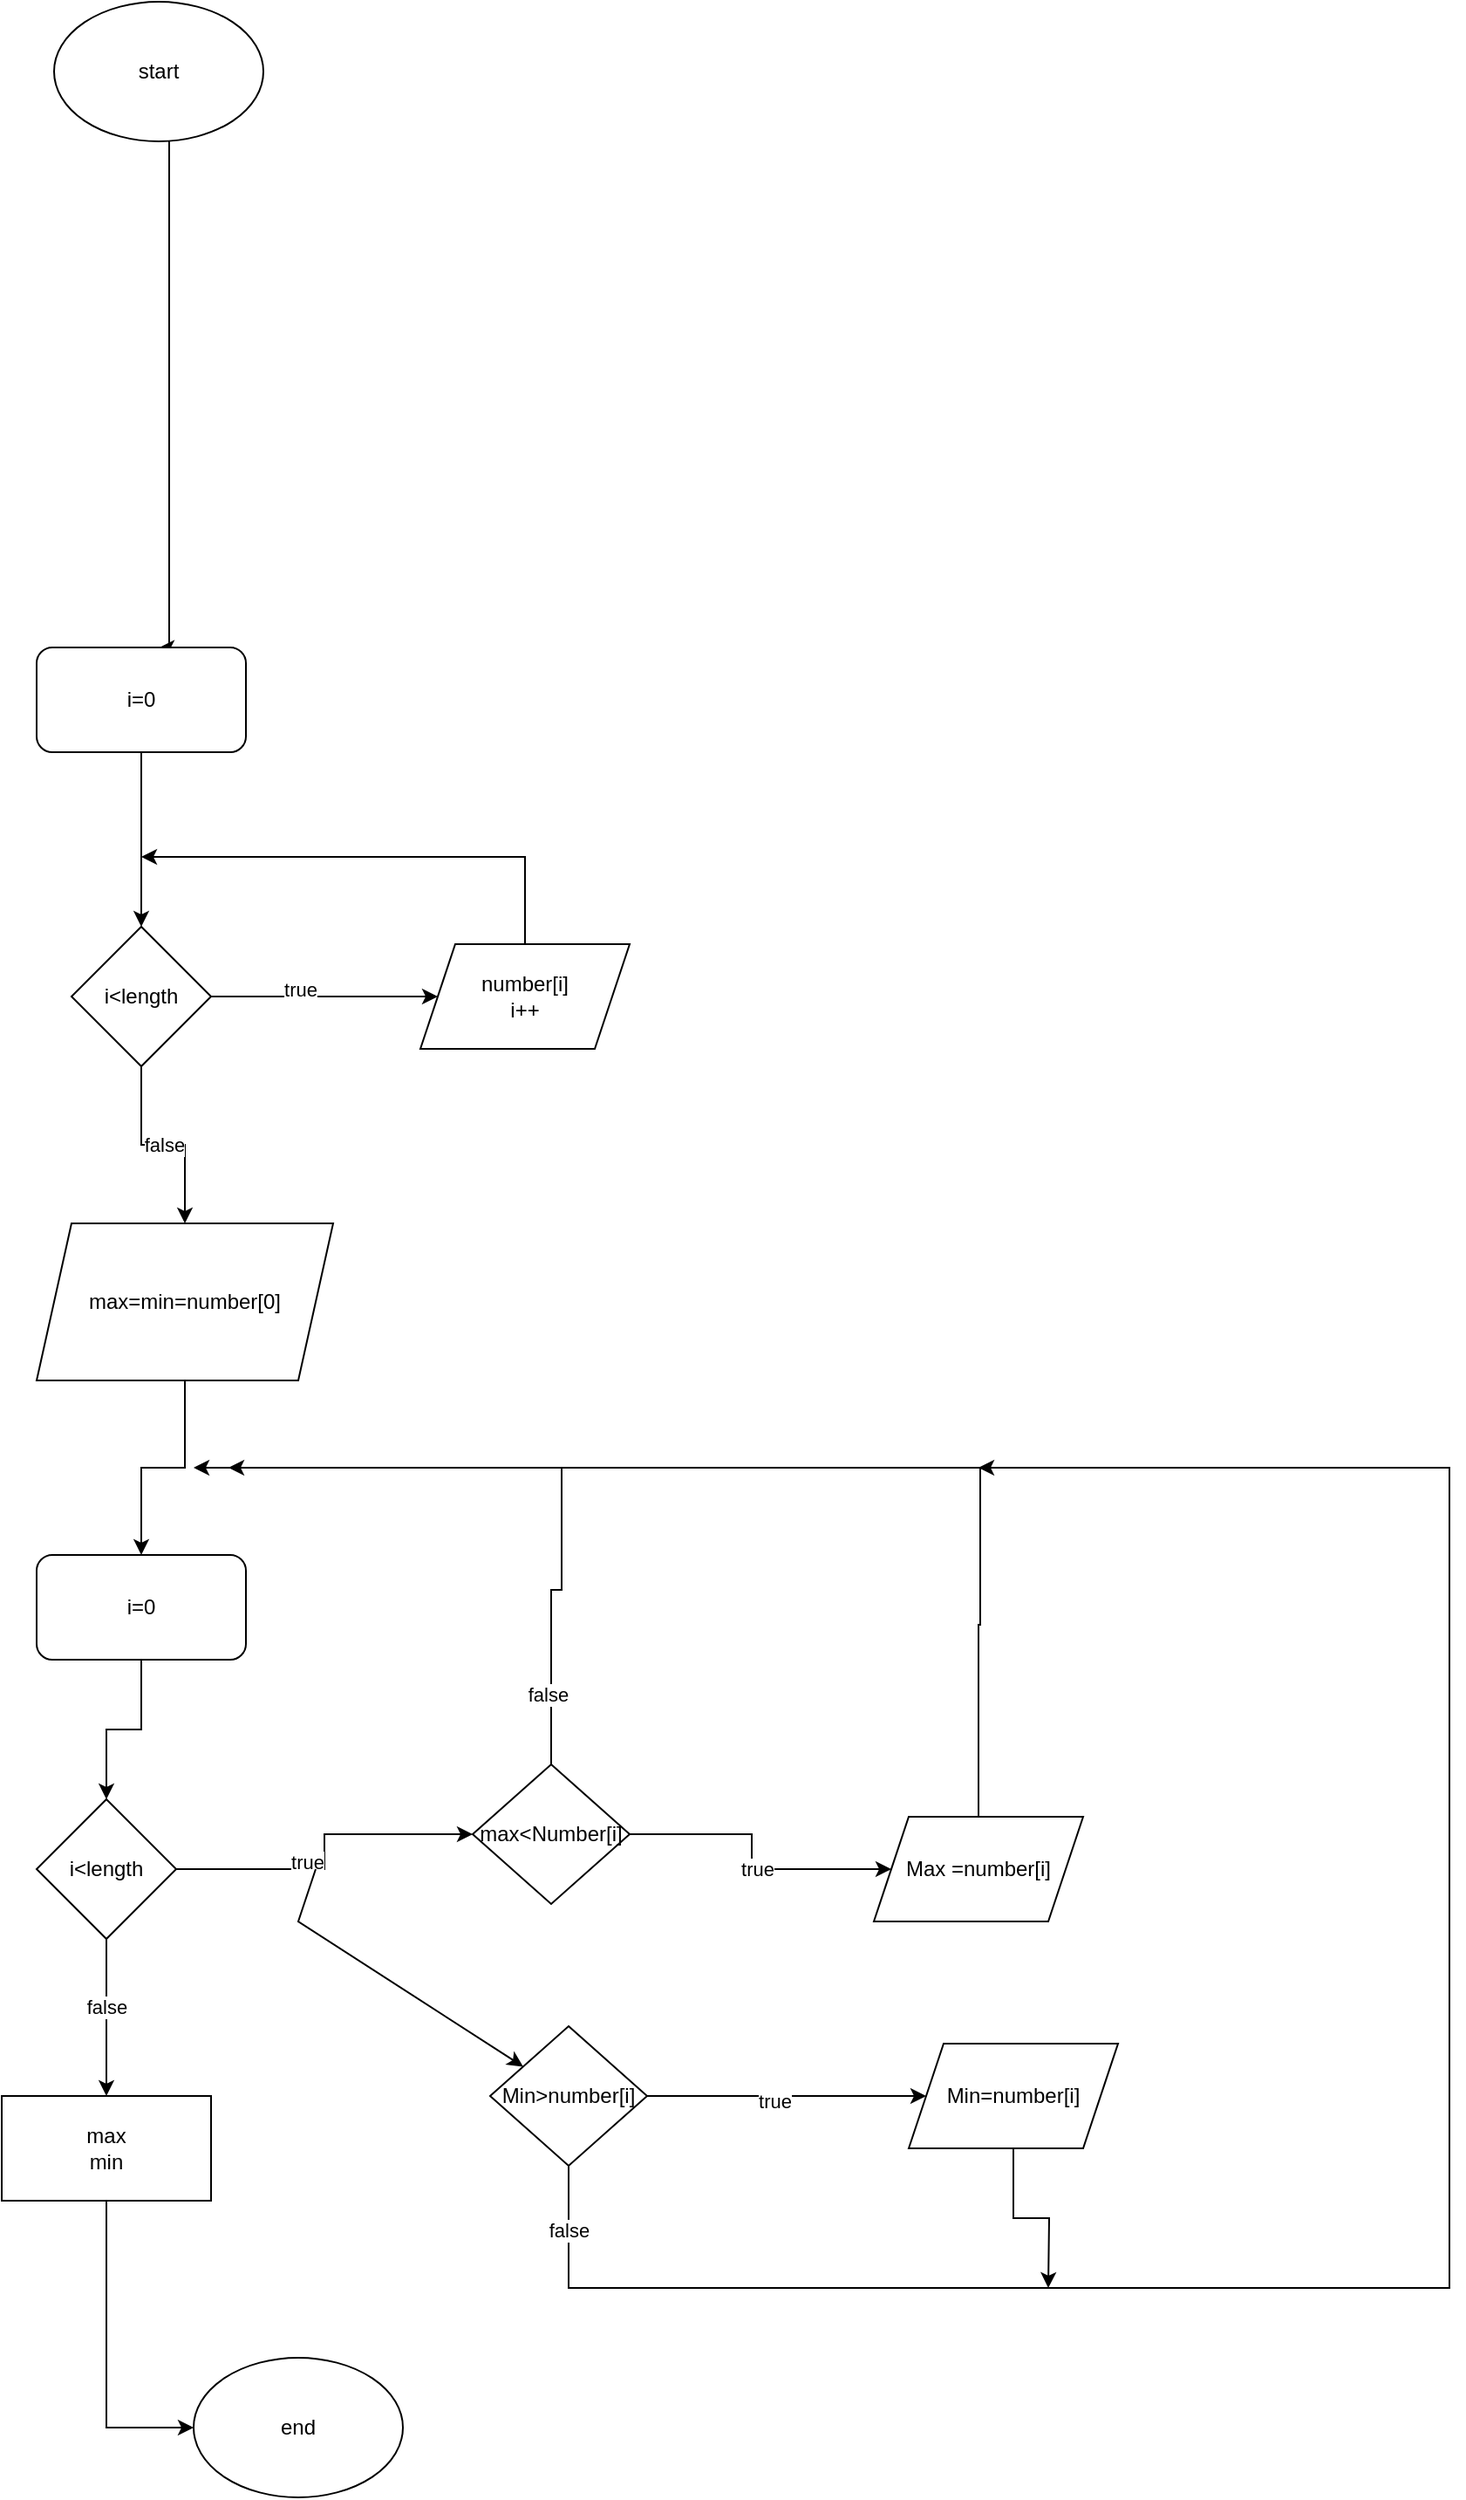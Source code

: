 <mxfile version="22.1.1" type="device">
  <diagram id="C5RBs43oDa-KdzZeNtuy" name="Page-1">
    <mxGraphModel dx="1050" dy="613" grid="1" gridSize="10" guides="1" tooltips="1" connect="1" arrows="1" fold="1" page="1" pageScale="1" pageWidth="827" pageHeight="1169" math="0" shadow="0">
      <root>
        <mxCell id="WIyWlLk6GJQsqaUBKTNV-0" />
        <mxCell id="WIyWlLk6GJQsqaUBKTNV-1" parent="WIyWlLk6GJQsqaUBKTNV-0" />
        <mxCell id="wyx82t_gMOcUA6tYxe7n-2" style="edgeStyle=orthogonalEdgeStyle;rounded=0;orthogonalLoop=1;jettySize=auto;html=1;entryX=0.583;entryY=0.003;entryDx=0;entryDy=0;entryPerimeter=0;" parent="WIyWlLk6GJQsqaUBKTNV-1" source="wyx82t_gMOcUA6tYxe7n-0" target="wyx82t_gMOcUA6tYxe7n-3" edge="1">
          <mxGeometry relative="1" as="geometry">
            <mxPoint x="395" y="485" as="targetPoint" />
            <Array as="points">
              <mxPoint x="396" y="670" />
            </Array>
          </mxGeometry>
        </mxCell>
        <mxCell id="wyx82t_gMOcUA6tYxe7n-0" value="start" style="ellipse;whiteSpace=wrap;html=1;" parent="WIyWlLk6GJQsqaUBKTNV-1" vertex="1">
          <mxGeometry x="330" y="300" width="120" height="80" as="geometry" />
        </mxCell>
        <mxCell id="wyx82t_gMOcUA6tYxe7n-6" style="edgeStyle=orthogonalEdgeStyle;rounded=0;orthogonalLoop=1;jettySize=auto;html=1;entryX=0.5;entryY=0;entryDx=0;entryDy=0;" parent="WIyWlLk6GJQsqaUBKTNV-1" source="wyx82t_gMOcUA6tYxe7n-3" target="wyx82t_gMOcUA6tYxe7n-5" edge="1">
          <mxGeometry relative="1" as="geometry" />
        </mxCell>
        <mxCell id="wyx82t_gMOcUA6tYxe7n-3" value="i=0" style="rounded=1;whiteSpace=wrap;html=1;" parent="WIyWlLk6GJQsqaUBKTNV-1" vertex="1">
          <mxGeometry x="320" y="670" width="120" height="60" as="geometry" />
        </mxCell>
        <mxCell id="wyx82t_gMOcUA6tYxe7n-8" style="edgeStyle=orthogonalEdgeStyle;rounded=0;orthogonalLoop=1;jettySize=auto;html=1;entryX=0;entryY=0.5;entryDx=0;entryDy=0;" parent="WIyWlLk6GJQsqaUBKTNV-1" source="wyx82t_gMOcUA6tYxe7n-5" target="wyx82t_gMOcUA6tYxe7n-7" edge="1">
          <mxGeometry relative="1" as="geometry" />
        </mxCell>
        <mxCell id="wyx82t_gMOcUA6tYxe7n-10" value="true" style="edgeLabel;html=1;align=center;verticalAlign=middle;resizable=0;points=[];" parent="wyx82t_gMOcUA6tYxe7n-8" vertex="1" connectable="0">
          <mxGeometry x="-0.215" y="4" relative="1" as="geometry">
            <mxPoint as="offset" />
          </mxGeometry>
        </mxCell>
        <mxCell id="wyx82t_gMOcUA6tYxe7n-12" value="" style="edgeStyle=orthogonalEdgeStyle;rounded=0;orthogonalLoop=1;jettySize=auto;html=1;" parent="WIyWlLk6GJQsqaUBKTNV-1" source="wyx82t_gMOcUA6tYxe7n-5" target="wyx82t_gMOcUA6tYxe7n-11" edge="1">
          <mxGeometry relative="1" as="geometry" />
        </mxCell>
        <mxCell id="wyx82t_gMOcUA6tYxe7n-13" value="false" style="edgeLabel;html=1;align=center;verticalAlign=middle;resizable=0;points=[];" parent="wyx82t_gMOcUA6tYxe7n-12" vertex="1" connectable="0">
          <mxGeometry relative="1" as="geometry">
            <mxPoint as="offset" />
          </mxGeometry>
        </mxCell>
        <mxCell id="wyx82t_gMOcUA6tYxe7n-5" value="i&amp;lt;length" style="rhombus;whiteSpace=wrap;html=1;" parent="WIyWlLk6GJQsqaUBKTNV-1" vertex="1">
          <mxGeometry x="340" y="830" width="80" height="80" as="geometry" />
        </mxCell>
        <mxCell id="wyx82t_gMOcUA6tYxe7n-9" style="edgeStyle=orthogonalEdgeStyle;rounded=0;orthogonalLoop=1;jettySize=auto;html=1;" parent="WIyWlLk6GJQsqaUBKTNV-1" source="wyx82t_gMOcUA6tYxe7n-7" edge="1">
          <mxGeometry relative="1" as="geometry">
            <mxPoint x="380" y="790" as="targetPoint" />
            <Array as="points">
              <mxPoint x="600" y="790" />
            </Array>
          </mxGeometry>
        </mxCell>
        <mxCell id="wyx82t_gMOcUA6tYxe7n-7" value="number[i]&lt;br&gt;i++" style="shape=parallelogram;perimeter=parallelogramPerimeter;whiteSpace=wrap;html=1;fixedSize=1;" parent="WIyWlLk6GJQsqaUBKTNV-1" vertex="1">
          <mxGeometry x="540" y="840" width="120" height="60" as="geometry" />
        </mxCell>
        <mxCell id="wyx82t_gMOcUA6tYxe7n-20" style="edgeStyle=orthogonalEdgeStyle;rounded=0;orthogonalLoop=1;jettySize=auto;html=1;entryX=0.5;entryY=0;entryDx=0;entryDy=0;" parent="WIyWlLk6GJQsqaUBKTNV-1" source="wyx82t_gMOcUA6tYxe7n-11" target="wyx82t_gMOcUA6tYxe7n-19" edge="1">
          <mxGeometry relative="1" as="geometry" />
        </mxCell>
        <mxCell id="wyx82t_gMOcUA6tYxe7n-11" value="max=min=number[0]" style="shape=parallelogram;perimeter=parallelogramPerimeter;whiteSpace=wrap;html=1;fixedSize=1;" parent="WIyWlLk6GJQsqaUBKTNV-1" vertex="1">
          <mxGeometry x="320" y="1000" width="170" height="90" as="geometry" />
        </mxCell>
        <mxCell id="wyx82t_gMOcUA6tYxe7n-14" style="edgeStyle=orthogonalEdgeStyle;rounded=0;orthogonalLoop=1;jettySize=auto;html=1;entryX=0;entryY=0.5;entryDx=0;entryDy=0;" parent="WIyWlLk6GJQsqaUBKTNV-1" source="wyx82t_gMOcUA6tYxe7n-16" target="wyx82t_gMOcUA6tYxe7n-22" edge="1">
          <mxGeometry relative="1" as="geometry">
            <mxPoint x="560" y="1360" as="targetPoint" />
          </mxGeometry>
        </mxCell>
        <mxCell id="wyx82t_gMOcUA6tYxe7n-15" value="true" style="edgeLabel;html=1;align=center;verticalAlign=middle;resizable=0;points=[];" parent="wyx82t_gMOcUA6tYxe7n-14" vertex="1" connectable="0">
          <mxGeometry x="-0.215" y="4" relative="1" as="geometry">
            <mxPoint as="offset" />
          </mxGeometry>
        </mxCell>
        <mxCell id="wyx82t_gMOcUA6tYxe7n-39" value="" style="edgeStyle=orthogonalEdgeStyle;rounded=0;orthogonalLoop=1;jettySize=auto;html=1;" parent="WIyWlLk6GJQsqaUBKTNV-1" source="wyx82t_gMOcUA6tYxe7n-16" target="wyx82t_gMOcUA6tYxe7n-38" edge="1">
          <mxGeometry relative="1" as="geometry" />
        </mxCell>
        <mxCell id="wyx82t_gMOcUA6tYxe7n-40" value="false" style="edgeLabel;html=1;align=center;verticalAlign=middle;resizable=0;points=[];" parent="wyx82t_gMOcUA6tYxe7n-39" vertex="1" connectable="0">
          <mxGeometry x="-0.133" relative="1" as="geometry">
            <mxPoint as="offset" />
          </mxGeometry>
        </mxCell>
        <mxCell id="wyx82t_gMOcUA6tYxe7n-16" value="i&amp;lt;length" style="rhombus;whiteSpace=wrap;html=1;" parent="WIyWlLk6GJQsqaUBKTNV-1" vertex="1">
          <mxGeometry x="320" y="1330" width="80" height="80" as="geometry" />
        </mxCell>
        <mxCell id="wyx82t_gMOcUA6tYxe7n-21" style="edgeStyle=orthogonalEdgeStyle;rounded=0;orthogonalLoop=1;jettySize=auto;html=1;entryX=0.5;entryY=0;entryDx=0;entryDy=0;" parent="WIyWlLk6GJQsqaUBKTNV-1" source="wyx82t_gMOcUA6tYxe7n-19" target="wyx82t_gMOcUA6tYxe7n-16" edge="1">
          <mxGeometry relative="1" as="geometry" />
        </mxCell>
        <mxCell id="wyx82t_gMOcUA6tYxe7n-19" value="i=0" style="rounded=1;whiteSpace=wrap;html=1;" parent="WIyWlLk6GJQsqaUBKTNV-1" vertex="1">
          <mxGeometry x="320" y="1190" width="120" height="60" as="geometry" />
        </mxCell>
        <mxCell id="wyx82t_gMOcUA6tYxe7n-26" style="edgeStyle=orthogonalEdgeStyle;rounded=0;orthogonalLoop=1;jettySize=auto;html=1;entryX=0;entryY=0.5;entryDx=0;entryDy=0;" parent="WIyWlLk6GJQsqaUBKTNV-1" source="wyx82t_gMOcUA6tYxe7n-22" target="wyx82t_gMOcUA6tYxe7n-25" edge="1">
          <mxGeometry relative="1" as="geometry" />
        </mxCell>
        <mxCell id="wyx82t_gMOcUA6tYxe7n-29" value="true" style="edgeLabel;html=1;align=center;verticalAlign=middle;resizable=0;points=[];" parent="wyx82t_gMOcUA6tYxe7n-26" vertex="1" connectable="0">
          <mxGeometry x="0.093" relative="1" as="geometry">
            <mxPoint as="offset" />
          </mxGeometry>
        </mxCell>
        <mxCell id="wyx82t_gMOcUA6tYxe7n-31" style="edgeStyle=orthogonalEdgeStyle;rounded=0;orthogonalLoop=1;jettySize=auto;html=1;" parent="WIyWlLk6GJQsqaUBKTNV-1" source="wyx82t_gMOcUA6tYxe7n-22" edge="1">
          <mxGeometry relative="1" as="geometry">
            <mxPoint x="410" y="1140" as="targetPoint" />
            <Array as="points">
              <mxPoint x="615" y="1210" />
              <mxPoint x="621" y="1210" />
            </Array>
          </mxGeometry>
        </mxCell>
        <mxCell id="wyx82t_gMOcUA6tYxe7n-37" value="false" style="edgeLabel;html=1;align=center;verticalAlign=middle;resizable=0;points=[];" parent="wyx82t_gMOcUA6tYxe7n-31" vertex="1" connectable="0">
          <mxGeometry x="-0.794" y="2" relative="1" as="geometry">
            <mxPoint as="offset" />
          </mxGeometry>
        </mxCell>
        <mxCell id="wyx82t_gMOcUA6tYxe7n-22" value="max&amp;lt;Number[i]" style="rhombus;whiteSpace=wrap;html=1;" parent="WIyWlLk6GJQsqaUBKTNV-1" vertex="1">
          <mxGeometry x="570" y="1310" width="90" height="80" as="geometry" />
        </mxCell>
        <mxCell id="wyx82t_gMOcUA6tYxe7n-23" value="" style="endArrow=classic;html=1;rounded=0;" parent="WIyWlLk6GJQsqaUBKTNV-1" target="wyx82t_gMOcUA6tYxe7n-24" edge="1">
          <mxGeometry width="50" height="50" relative="1" as="geometry">
            <mxPoint x="480" y="1370" as="sourcePoint" />
            <mxPoint x="590" y="1500" as="targetPoint" />
            <Array as="points">
              <mxPoint x="470" y="1400" />
            </Array>
          </mxGeometry>
        </mxCell>
        <mxCell id="wyx82t_gMOcUA6tYxe7n-28" style="edgeStyle=orthogonalEdgeStyle;rounded=0;orthogonalLoop=1;jettySize=auto;html=1;entryX=0;entryY=0.5;entryDx=0;entryDy=0;" parent="WIyWlLk6GJQsqaUBKTNV-1" source="wyx82t_gMOcUA6tYxe7n-24" target="wyx82t_gMOcUA6tYxe7n-27" edge="1">
          <mxGeometry relative="1" as="geometry" />
        </mxCell>
        <mxCell id="wyx82t_gMOcUA6tYxe7n-30" value="true" style="edgeLabel;html=1;align=center;verticalAlign=middle;resizable=0;points=[];" parent="wyx82t_gMOcUA6tYxe7n-28" vertex="1" connectable="0">
          <mxGeometry x="-0.087" y="-3" relative="1" as="geometry">
            <mxPoint as="offset" />
          </mxGeometry>
        </mxCell>
        <mxCell id="wyx82t_gMOcUA6tYxe7n-33" style="edgeStyle=orthogonalEdgeStyle;rounded=0;orthogonalLoop=1;jettySize=auto;html=1;" parent="WIyWlLk6GJQsqaUBKTNV-1" source="wyx82t_gMOcUA6tYxe7n-24" edge="1">
          <mxGeometry relative="1" as="geometry">
            <mxPoint x="860" y="1140" as="targetPoint" />
            <Array as="points">
              <mxPoint x="625" y="1610" />
              <mxPoint x="1130" y="1610" />
              <mxPoint x="1130" y="1140" />
            </Array>
          </mxGeometry>
        </mxCell>
        <mxCell id="wyx82t_gMOcUA6tYxe7n-36" value="false" style="edgeLabel;html=1;align=center;verticalAlign=middle;resizable=0;points=[];" parent="wyx82t_gMOcUA6tYxe7n-33" vertex="1" connectable="0">
          <mxGeometry x="-0.944" relative="1" as="geometry">
            <mxPoint as="offset" />
          </mxGeometry>
        </mxCell>
        <mxCell id="wyx82t_gMOcUA6tYxe7n-24" value="Min&amp;gt;number[i]" style="rhombus;whiteSpace=wrap;html=1;" parent="WIyWlLk6GJQsqaUBKTNV-1" vertex="1">
          <mxGeometry x="580" y="1460" width="90" height="80" as="geometry" />
        </mxCell>
        <mxCell id="wyx82t_gMOcUA6tYxe7n-32" style="edgeStyle=orthogonalEdgeStyle;rounded=0;orthogonalLoop=1;jettySize=auto;html=1;" parent="WIyWlLk6GJQsqaUBKTNV-1" source="wyx82t_gMOcUA6tYxe7n-25" edge="1">
          <mxGeometry relative="1" as="geometry">
            <mxPoint x="430" y="1140" as="targetPoint" />
            <Array as="points">
              <mxPoint x="860" y="1230" />
              <mxPoint x="861" y="1230" />
            </Array>
          </mxGeometry>
        </mxCell>
        <mxCell id="wyx82t_gMOcUA6tYxe7n-25" value="Max =number[i]" style="shape=parallelogram;perimeter=parallelogramPerimeter;whiteSpace=wrap;html=1;fixedSize=1;" parent="WIyWlLk6GJQsqaUBKTNV-1" vertex="1">
          <mxGeometry x="800" y="1340" width="120" height="60" as="geometry" />
        </mxCell>
        <mxCell id="wyx82t_gMOcUA6tYxe7n-34" style="edgeStyle=orthogonalEdgeStyle;rounded=0;orthogonalLoop=1;jettySize=auto;html=1;" parent="WIyWlLk6GJQsqaUBKTNV-1" source="wyx82t_gMOcUA6tYxe7n-27" edge="1">
          <mxGeometry relative="1" as="geometry">
            <mxPoint x="900" y="1610" as="targetPoint" />
          </mxGeometry>
        </mxCell>
        <mxCell id="wyx82t_gMOcUA6tYxe7n-27" value="Min=number[i]" style="shape=parallelogram;perimeter=parallelogramPerimeter;whiteSpace=wrap;html=1;fixedSize=1;" parent="WIyWlLk6GJQsqaUBKTNV-1" vertex="1">
          <mxGeometry x="820" y="1470" width="120" height="60" as="geometry" />
        </mxCell>
        <mxCell id="wyx82t_gMOcUA6tYxe7n-42" style="edgeStyle=orthogonalEdgeStyle;rounded=0;orthogonalLoop=1;jettySize=auto;html=1;entryX=0;entryY=0.5;entryDx=0;entryDy=0;" parent="WIyWlLk6GJQsqaUBKTNV-1" source="wyx82t_gMOcUA6tYxe7n-38" target="wyx82t_gMOcUA6tYxe7n-41" edge="1">
          <mxGeometry relative="1" as="geometry" />
        </mxCell>
        <mxCell id="wyx82t_gMOcUA6tYxe7n-38" value="max&lt;br&gt;min" style="whiteSpace=wrap;html=1;" parent="WIyWlLk6GJQsqaUBKTNV-1" vertex="1">
          <mxGeometry x="300" y="1500" width="120" height="60" as="geometry" />
        </mxCell>
        <mxCell id="wyx82t_gMOcUA6tYxe7n-41" value="end" style="ellipse;whiteSpace=wrap;html=1;" parent="WIyWlLk6GJQsqaUBKTNV-1" vertex="1">
          <mxGeometry x="410" y="1650" width="120" height="80" as="geometry" />
        </mxCell>
      </root>
    </mxGraphModel>
  </diagram>
</mxfile>
